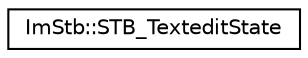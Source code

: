 digraph "Graphical Class Hierarchy"
{
  edge [fontname="Helvetica",fontsize="10",labelfontname="Helvetica",labelfontsize="10"];
  node [fontname="Helvetica",fontsize="10",shape=record];
  rankdir="LR";
  Node0 [label="ImStb::STB_TexteditState",height=0.2,width=0.4,color="black", fillcolor="white", style="filled",URL="$structImStb_1_1STB__TexteditState.html"];
}
